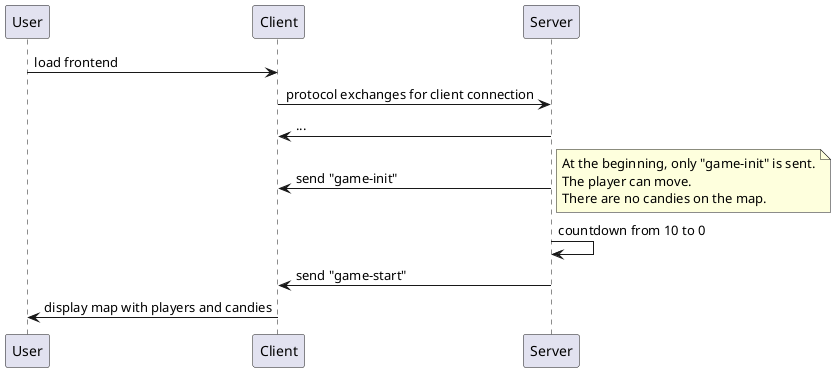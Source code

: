 @startuml piece_of_game_loop_sequence_diagram

User -> Client: load frontend
Client -> Server: protocol exchanges for client connection
Server -> Client: ...
Server -> Client: send "game-init"
note right
    At the beginning, only "game-init" is sent.
    The player can move.
    There are no candies on the map.
end note
Server -> Server: countdown from 10 to 0
Server -> Client: send "game-start"
Client -> User: display map with players and candies

@enduml